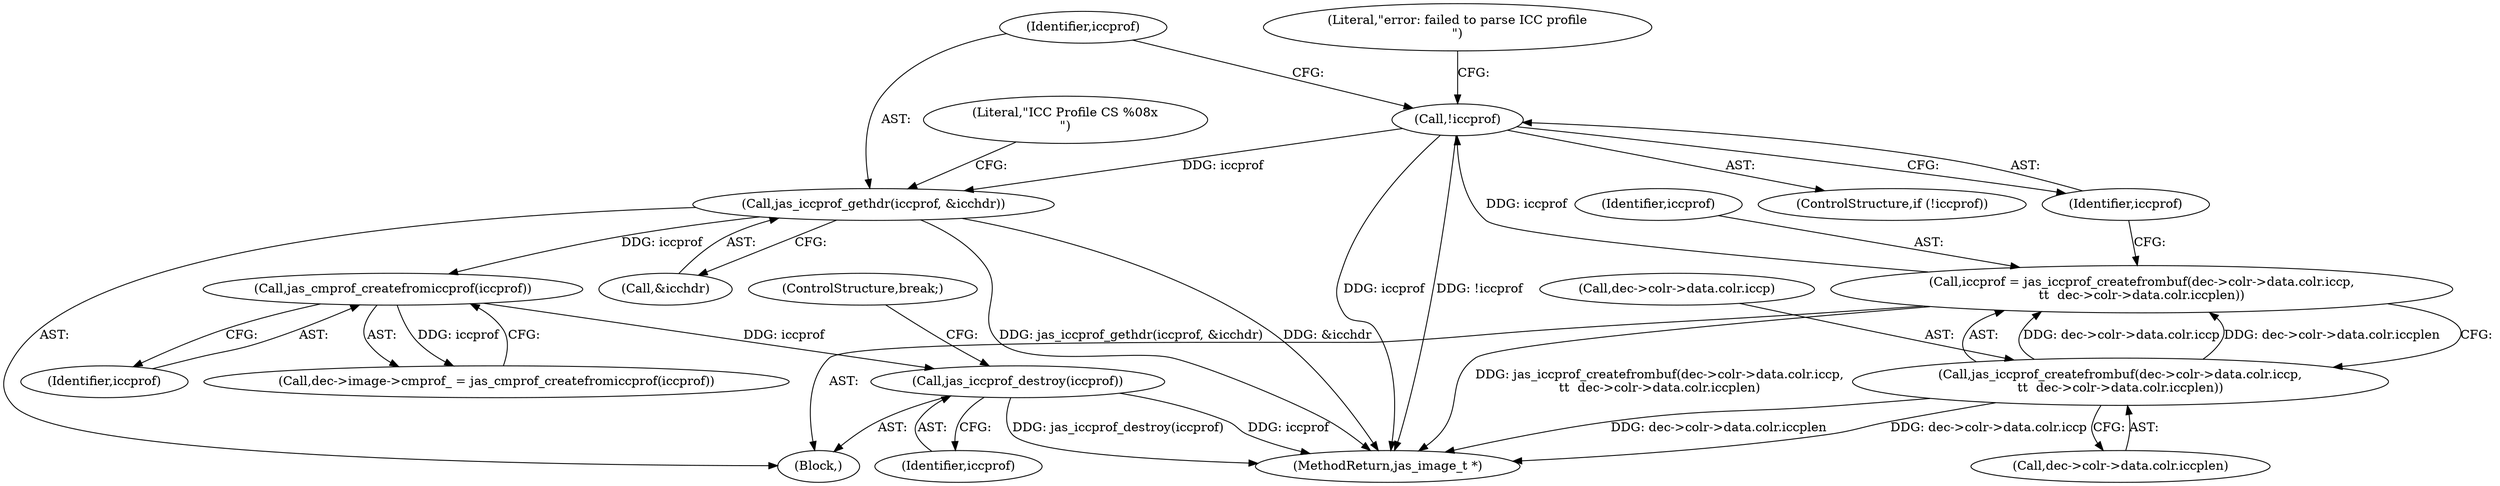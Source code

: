 digraph "0_jasper_e24bdc716c3327b067c551bc6cfb97fd2370358d_0@pointer" {
"1000675" [label="(Call,jas_iccprof_destroy(iccprof))"];
"1000667" [label="(Call,jas_cmprof_createfromiccprof(iccprof))"];
"1000644" [label="(Call,jas_iccprof_gethdr(iccprof, &icchdr))"];
"1000638" [label="(Call,!iccprof)"];
"1000616" [label="(Call,iccprof = jas_iccprof_createfrombuf(dec->colr->data.colr.iccp,\n\t\t  dec->colr->data.colr.iccplen))"];
"1000618" [label="(Call,jas_iccprof_createfrombuf(dec->colr->data.colr.iccp,\n\t\t  dec->colr->data.colr.iccplen))"];
"1000642" [label="(Literal,\"error: failed to parse ICC profile\n\")"];
"1000638" [label="(Call,!iccprof)"];
"1000599" [label="(Block,)"];
"1000618" [label="(Call,jas_iccprof_createfrombuf(dec->colr->data.colr.iccp,\n\t\t  dec->colr->data.colr.iccplen))"];
"1000617" [label="(Identifier,iccprof)"];
"1000639" [label="(Identifier,iccprof)"];
"1000649" [label="(Literal,\"ICC Profile CS %08x\n\")"];
"1000644" [label="(Call,jas_iccprof_gethdr(iccprof, &icchdr))"];
"1000637" [label="(ControlStructure,if (!iccprof))"];
"1000616" [label="(Call,iccprof = jas_iccprof_createfrombuf(dec->colr->data.colr.iccp,\n\t\t  dec->colr->data.colr.iccplen))"];
"1000661" [label="(Call,dec->image->cmprof_ = jas_cmprof_createfromiccprof(iccprof))"];
"1000675" [label="(Call,jas_iccprof_destroy(iccprof))"];
"1001265" [label="(MethodReturn,jas_image_t *)"];
"1000676" [label="(Identifier,iccprof)"];
"1000645" [label="(Identifier,iccprof)"];
"1000667" [label="(Call,jas_cmprof_createfromiccprof(iccprof))"];
"1000668" [label="(Identifier,iccprof)"];
"1000619" [label="(Call,dec->colr->data.colr.iccp)"];
"1000646" [label="(Call,&icchdr)"];
"1000677" [label="(ControlStructure,break;)"];
"1000628" [label="(Call,dec->colr->data.colr.iccplen)"];
"1000675" -> "1000599"  [label="AST: "];
"1000675" -> "1000676"  [label="CFG: "];
"1000676" -> "1000675"  [label="AST: "];
"1000677" -> "1000675"  [label="CFG: "];
"1000675" -> "1001265"  [label="DDG: iccprof"];
"1000675" -> "1001265"  [label="DDG: jas_iccprof_destroy(iccprof)"];
"1000667" -> "1000675"  [label="DDG: iccprof"];
"1000667" -> "1000661"  [label="AST: "];
"1000667" -> "1000668"  [label="CFG: "];
"1000668" -> "1000667"  [label="AST: "];
"1000661" -> "1000667"  [label="CFG: "];
"1000667" -> "1000661"  [label="DDG: iccprof"];
"1000644" -> "1000667"  [label="DDG: iccprof"];
"1000644" -> "1000599"  [label="AST: "];
"1000644" -> "1000646"  [label="CFG: "];
"1000645" -> "1000644"  [label="AST: "];
"1000646" -> "1000644"  [label="AST: "];
"1000649" -> "1000644"  [label="CFG: "];
"1000644" -> "1001265"  [label="DDG: &icchdr"];
"1000644" -> "1001265"  [label="DDG: jas_iccprof_gethdr(iccprof, &icchdr)"];
"1000638" -> "1000644"  [label="DDG: iccprof"];
"1000638" -> "1000637"  [label="AST: "];
"1000638" -> "1000639"  [label="CFG: "];
"1000639" -> "1000638"  [label="AST: "];
"1000642" -> "1000638"  [label="CFG: "];
"1000645" -> "1000638"  [label="CFG: "];
"1000638" -> "1001265"  [label="DDG: !iccprof"];
"1000638" -> "1001265"  [label="DDG: iccprof"];
"1000616" -> "1000638"  [label="DDG: iccprof"];
"1000616" -> "1000599"  [label="AST: "];
"1000616" -> "1000618"  [label="CFG: "];
"1000617" -> "1000616"  [label="AST: "];
"1000618" -> "1000616"  [label="AST: "];
"1000639" -> "1000616"  [label="CFG: "];
"1000616" -> "1001265"  [label="DDG: jas_iccprof_createfrombuf(dec->colr->data.colr.iccp,\n\t\t  dec->colr->data.colr.iccplen)"];
"1000618" -> "1000616"  [label="DDG: dec->colr->data.colr.iccp"];
"1000618" -> "1000616"  [label="DDG: dec->colr->data.colr.iccplen"];
"1000618" -> "1000628"  [label="CFG: "];
"1000619" -> "1000618"  [label="AST: "];
"1000628" -> "1000618"  [label="AST: "];
"1000618" -> "1001265"  [label="DDG: dec->colr->data.colr.iccplen"];
"1000618" -> "1001265"  [label="DDG: dec->colr->data.colr.iccp"];
}
